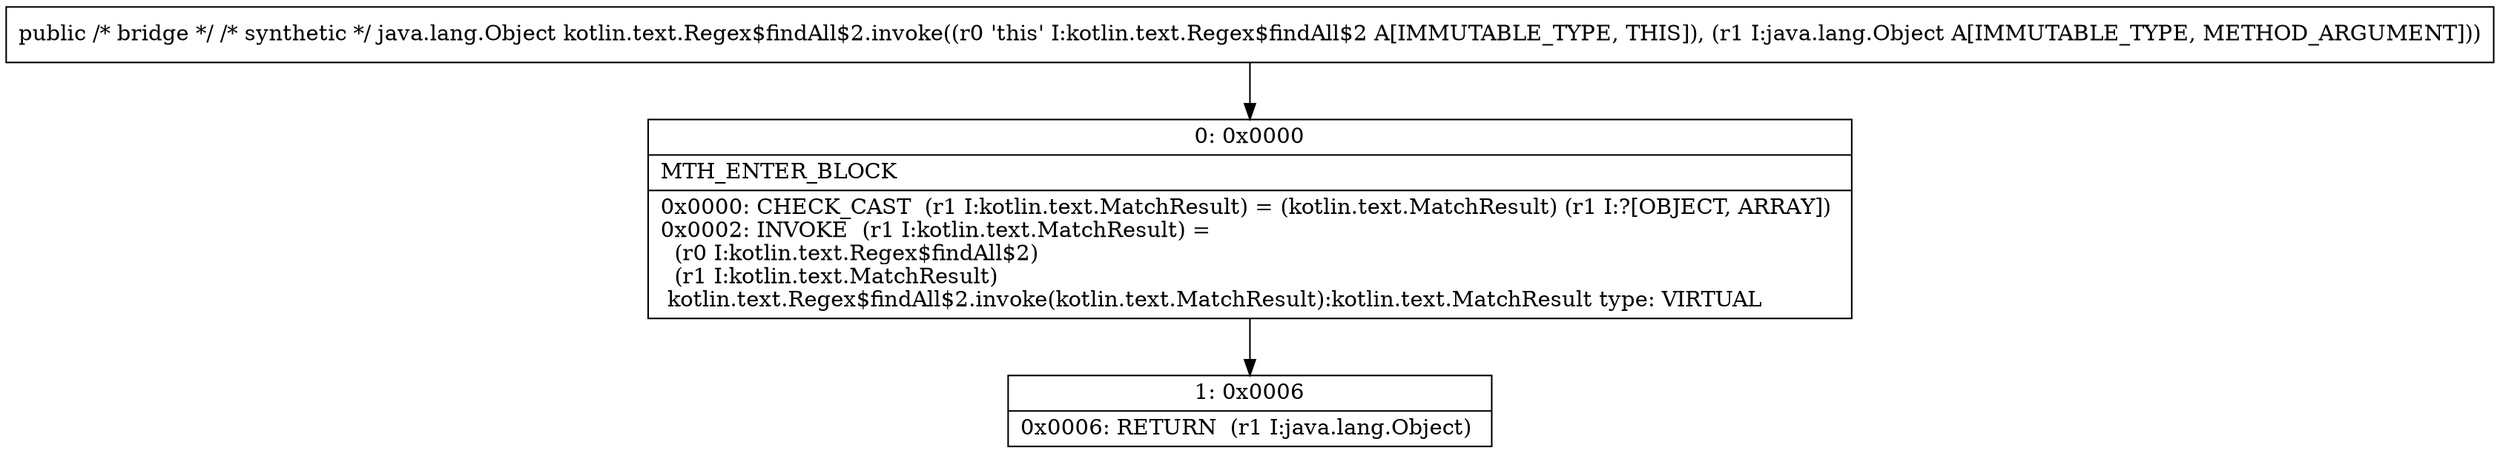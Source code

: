 digraph "CFG forkotlin.text.Regex$findAll$2.invoke(Ljava\/lang\/Object;)Ljava\/lang\/Object;" {
Node_0 [shape=record,label="{0\:\ 0x0000|MTH_ENTER_BLOCK\l|0x0000: CHECK_CAST  (r1 I:kotlin.text.MatchResult) = (kotlin.text.MatchResult) (r1 I:?[OBJECT, ARRAY]) \l0x0002: INVOKE  (r1 I:kotlin.text.MatchResult) = \l  (r0 I:kotlin.text.Regex$findAll$2)\l  (r1 I:kotlin.text.MatchResult)\l kotlin.text.Regex$findAll$2.invoke(kotlin.text.MatchResult):kotlin.text.MatchResult type: VIRTUAL \l}"];
Node_1 [shape=record,label="{1\:\ 0x0006|0x0006: RETURN  (r1 I:java.lang.Object) \l}"];
MethodNode[shape=record,label="{public \/* bridge *\/ \/* synthetic *\/ java.lang.Object kotlin.text.Regex$findAll$2.invoke((r0 'this' I:kotlin.text.Regex$findAll$2 A[IMMUTABLE_TYPE, THIS]), (r1 I:java.lang.Object A[IMMUTABLE_TYPE, METHOD_ARGUMENT])) }"];
MethodNode -> Node_0;
Node_0 -> Node_1;
}

